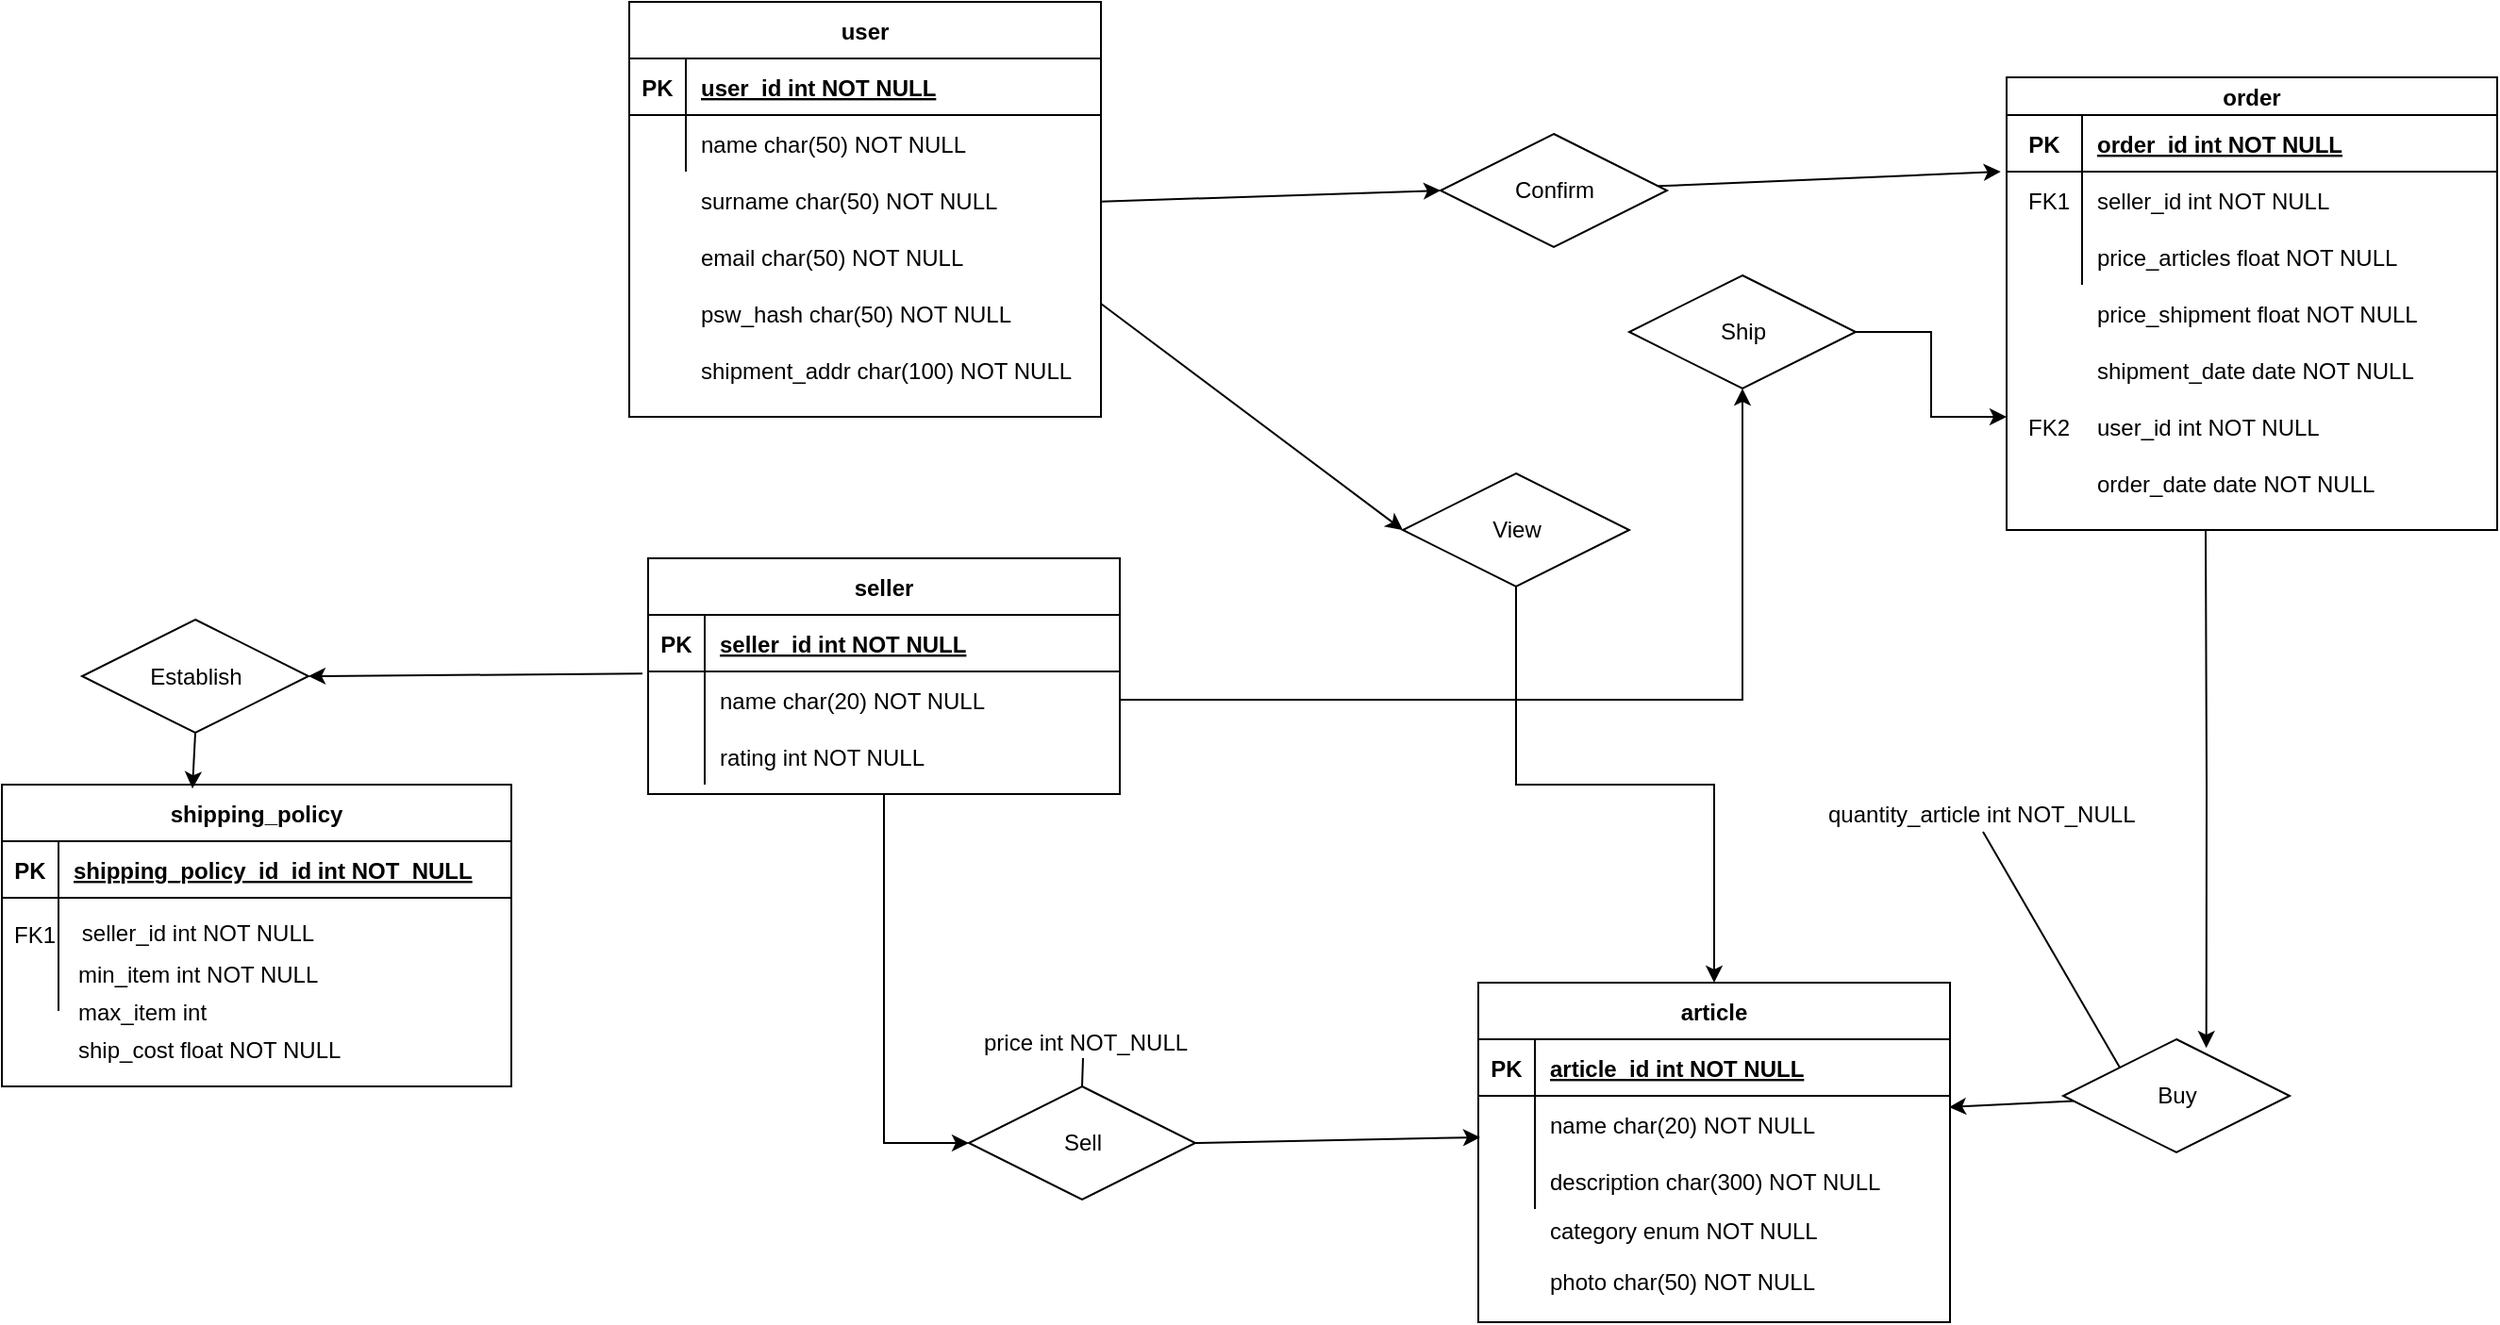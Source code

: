 <mxfile version="14.8.5" type="github"><diagram id="zE50emI2bZSmk3cahPMW" name="Page-1"><mxGraphModel dx="1422" dy="780" grid="1" gridSize="10" guides="1" tooltips="1" connect="1" arrows="1" fold="1" page="1" pageScale="1" pageWidth="1169" pageHeight="827" math="0" shadow="0"><root><mxCell id="0"/><mxCell id="1" parent="0"/><mxCell id="NpP26hr_2AuBsBTnyzgs-1" style="edgeStyle=orthogonalEdgeStyle;rounded=0;orthogonalLoop=1;jettySize=auto;html=1;entryX=0.632;entryY=0.077;entryDx=0;entryDy=0;entryPerimeter=0;" edge="1" parent="1" target="NpP26hr_2AuBsBTnyzgs-50"><mxGeometry relative="1" as="geometry"><mxPoint x="1208" y="320" as="sourcePoint"/></mxGeometry></mxCell><mxCell id="NpP26hr_2AuBsBTnyzgs-2" value="order" style="shape=table;startSize=20;container=1;collapsible=1;childLayout=tableLayout;fixedRows=1;rowLines=0;fontStyle=1;align=center;resizeLast=1;" vertex="1" parent="1"><mxGeometry x="1102.5" y="80" width="260" height="240" as="geometry"/></mxCell><mxCell id="NpP26hr_2AuBsBTnyzgs-3" value="" style="shape=partialRectangle;collapsible=0;dropTarget=0;pointerEvents=0;fillColor=none;points=[[0,0.5],[1,0.5]];portConstraint=eastwest;top=0;left=0;right=0;bottom=1;" vertex="1" parent="NpP26hr_2AuBsBTnyzgs-2"><mxGeometry y="20" width="260" height="30" as="geometry"/></mxCell><mxCell id="NpP26hr_2AuBsBTnyzgs-4" value="PK" style="shape=partialRectangle;overflow=hidden;connectable=0;fillColor=none;top=0;left=0;bottom=0;right=0;fontStyle=1;" vertex="1" parent="NpP26hr_2AuBsBTnyzgs-3"><mxGeometry width="40" height="30" as="geometry"/></mxCell><mxCell id="NpP26hr_2AuBsBTnyzgs-5" value="order_id int NOT NULL " style="shape=partialRectangle;overflow=hidden;connectable=0;fillColor=none;top=0;left=0;bottom=0;right=0;align=left;spacingLeft=6;fontStyle=5;" vertex="1" parent="NpP26hr_2AuBsBTnyzgs-3"><mxGeometry x="40" width="220" height="30" as="geometry"/></mxCell><mxCell id="NpP26hr_2AuBsBTnyzgs-6" value="" style="shape=partialRectangle;collapsible=0;dropTarget=0;pointerEvents=0;fillColor=none;points=[[0,0.5],[1,0.5]];portConstraint=eastwest;top=0;left=0;right=0;bottom=0;" vertex="1" parent="NpP26hr_2AuBsBTnyzgs-2"><mxGeometry y="50" width="260" height="30" as="geometry"/></mxCell><mxCell id="NpP26hr_2AuBsBTnyzgs-7" value="" style="shape=partialRectangle;overflow=hidden;connectable=0;fillColor=none;top=0;left=0;bottom=0;right=0;" vertex="1" parent="NpP26hr_2AuBsBTnyzgs-6"><mxGeometry width="40" height="30" as="geometry"/></mxCell><mxCell id="NpP26hr_2AuBsBTnyzgs-8" value="seller_id int NOT NULL" style="shape=partialRectangle;overflow=hidden;connectable=0;fillColor=none;top=0;left=0;bottom=0;right=0;align=left;spacingLeft=6;" vertex="1" parent="NpP26hr_2AuBsBTnyzgs-6"><mxGeometry x="40" width="220" height="30" as="geometry"/></mxCell><mxCell id="NpP26hr_2AuBsBTnyzgs-9" value="" style="shape=partialRectangle;collapsible=0;dropTarget=0;pointerEvents=0;fillColor=none;points=[[0,0.5],[1,0.5]];portConstraint=eastwest;top=0;left=0;right=0;bottom=0;" vertex="1" parent="NpP26hr_2AuBsBTnyzgs-2"><mxGeometry y="80" width="260" height="30" as="geometry"/></mxCell><mxCell id="NpP26hr_2AuBsBTnyzgs-10" value="" style="shape=partialRectangle;overflow=hidden;connectable=0;fillColor=none;top=0;left=0;bottom=0;right=0;" vertex="1" parent="NpP26hr_2AuBsBTnyzgs-9"><mxGeometry width="40" height="30" as="geometry"/></mxCell><mxCell id="NpP26hr_2AuBsBTnyzgs-11" value="price_articles float NOT NULL" style="shape=partialRectangle;overflow=hidden;connectable=0;fillColor=none;top=0;left=0;bottom=0;right=0;align=left;spacingLeft=6;" vertex="1" parent="NpP26hr_2AuBsBTnyzgs-9"><mxGeometry x="40" width="220" height="30" as="geometry"/></mxCell><mxCell id="NpP26hr_2AuBsBTnyzgs-12" value="article" style="shape=table;startSize=30;container=1;collapsible=1;childLayout=tableLayout;fixedRows=1;rowLines=0;fontStyle=1;align=center;resizeLast=1;" vertex="1" parent="1"><mxGeometry x="822.5" y="560" width="250" height="180" as="geometry"/></mxCell><mxCell id="NpP26hr_2AuBsBTnyzgs-13" value="" style="shape=partialRectangle;collapsible=0;dropTarget=0;pointerEvents=0;fillColor=none;points=[[0,0.5],[1,0.5]];portConstraint=eastwest;top=0;left=0;right=0;bottom=1;" vertex="1" parent="NpP26hr_2AuBsBTnyzgs-12"><mxGeometry y="30" width="250" height="30" as="geometry"/></mxCell><mxCell id="NpP26hr_2AuBsBTnyzgs-14" value="PK" style="shape=partialRectangle;overflow=hidden;connectable=0;fillColor=none;top=0;left=0;bottom=0;right=0;fontStyle=1;" vertex="1" parent="NpP26hr_2AuBsBTnyzgs-13"><mxGeometry width="30" height="30" as="geometry"/></mxCell><mxCell id="NpP26hr_2AuBsBTnyzgs-15" value="article_id int NOT NULL " style="shape=partialRectangle;overflow=hidden;connectable=0;fillColor=none;top=0;left=0;bottom=0;right=0;align=left;spacingLeft=6;fontStyle=5;" vertex="1" parent="NpP26hr_2AuBsBTnyzgs-13"><mxGeometry x="30" width="220" height="30" as="geometry"/></mxCell><mxCell id="NpP26hr_2AuBsBTnyzgs-16" value="" style="shape=partialRectangle;collapsible=0;dropTarget=0;pointerEvents=0;fillColor=none;points=[[0,0.5],[1,0.5]];portConstraint=eastwest;top=0;left=0;right=0;bottom=0;" vertex="1" parent="NpP26hr_2AuBsBTnyzgs-12"><mxGeometry y="60" width="250" height="30" as="geometry"/></mxCell><mxCell id="NpP26hr_2AuBsBTnyzgs-17" value="" style="shape=partialRectangle;overflow=hidden;connectable=0;fillColor=none;top=0;left=0;bottom=0;right=0;" vertex="1" parent="NpP26hr_2AuBsBTnyzgs-16"><mxGeometry width="30" height="30" as="geometry"/></mxCell><mxCell id="NpP26hr_2AuBsBTnyzgs-18" value="name char(20) NOT NULL" style="shape=partialRectangle;overflow=hidden;connectable=0;fillColor=none;top=0;left=0;bottom=0;right=0;align=left;spacingLeft=6;" vertex="1" parent="NpP26hr_2AuBsBTnyzgs-16"><mxGeometry x="30" width="220" height="30" as="geometry"/></mxCell><mxCell id="NpP26hr_2AuBsBTnyzgs-19" value="" style="shape=partialRectangle;collapsible=0;dropTarget=0;pointerEvents=0;fillColor=none;points=[[0,0.5],[1,0.5]];portConstraint=eastwest;top=0;left=0;right=0;bottom=0;" vertex="1" parent="NpP26hr_2AuBsBTnyzgs-12"><mxGeometry y="90" width="250" height="30" as="geometry"/></mxCell><mxCell id="NpP26hr_2AuBsBTnyzgs-20" value="" style="shape=partialRectangle;overflow=hidden;connectable=0;fillColor=none;top=0;left=0;bottom=0;right=0;" vertex="1" parent="NpP26hr_2AuBsBTnyzgs-19"><mxGeometry width="30" height="30" as="geometry"/></mxCell><mxCell id="NpP26hr_2AuBsBTnyzgs-21" value="description char(300) NOT NULL" style="shape=partialRectangle;overflow=hidden;connectable=0;fillColor=none;top=0;left=0;bottom=0;right=0;align=left;spacingLeft=6;" vertex="1" parent="NpP26hr_2AuBsBTnyzgs-19"><mxGeometry x="30" width="220" height="30" as="geometry"/></mxCell><mxCell id="NpP26hr_2AuBsBTnyzgs-22" style="rounded=0;orthogonalLoop=1;jettySize=auto;html=1;entryX=0;entryY=0.5;entryDx=0;entryDy=0;" edge="1" parent="1" source="NpP26hr_2AuBsBTnyzgs-23" target="NpP26hr_2AuBsBTnyzgs-56"><mxGeometry relative="1" as="geometry"/></mxCell><mxCell id="NpP26hr_2AuBsBTnyzgs-23" value="user" style="shape=table;startSize=30;container=1;collapsible=1;childLayout=tableLayout;fixedRows=1;rowLines=0;fontStyle=1;align=center;resizeLast=1;" vertex="1" parent="1"><mxGeometry x="372.5" y="40" width="250" height="220" as="geometry"/></mxCell><mxCell id="NpP26hr_2AuBsBTnyzgs-24" value="" style="shape=partialRectangle;collapsible=0;dropTarget=0;pointerEvents=0;fillColor=none;points=[[0,0.5],[1,0.5]];portConstraint=eastwest;top=0;left=0;right=0;bottom=1;" vertex="1" parent="NpP26hr_2AuBsBTnyzgs-23"><mxGeometry y="30" width="250" height="30" as="geometry"/></mxCell><mxCell id="NpP26hr_2AuBsBTnyzgs-25" value="PK" style="shape=partialRectangle;overflow=hidden;connectable=0;fillColor=none;top=0;left=0;bottom=0;right=0;fontStyle=1;" vertex="1" parent="NpP26hr_2AuBsBTnyzgs-24"><mxGeometry width="30" height="30" as="geometry"/></mxCell><mxCell id="NpP26hr_2AuBsBTnyzgs-26" value="user_id int NOT NULL " style="shape=partialRectangle;overflow=hidden;connectable=0;fillColor=none;top=0;left=0;bottom=0;right=0;align=left;spacingLeft=6;fontStyle=5;" vertex="1" parent="NpP26hr_2AuBsBTnyzgs-24"><mxGeometry x="30" width="220" height="30" as="geometry"/></mxCell><mxCell id="NpP26hr_2AuBsBTnyzgs-27" value="" style="shape=partialRectangle;collapsible=0;dropTarget=0;pointerEvents=0;fillColor=none;points=[[0,0.5],[1,0.5]];portConstraint=eastwest;top=0;left=0;right=0;bottom=0;" vertex="1" parent="NpP26hr_2AuBsBTnyzgs-23"><mxGeometry y="60" width="250" height="30" as="geometry"/></mxCell><mxCell id="NpP26hr_2AuBsBTnyzgs-28" value="" style="shape=partialRectangle;overflow=hidden;connectable=0;fillColor=none;top=0;left=0;bottom=0;right=0;" vertex="1" parent="NpP26hr_2AuBsBTnyzgs-27"><mxGeometry width="30" height="30" as="geometry"/></mxCell><mxCell id="NpP26hr_2AuBsBTnyzgs-29" value="name char(50) NOT NULL" style="shape=partialRectangle;overflow=hidden;connectable=0;fillColor=none;top=0;left=0;bottom=0;right=0;align=left;spacingLeft=6;" vertex="1" parent="NpP26hr_2AuBsBTnyzgs-27"><mxGeometry x="30" width="220" height="30" as="geometry"/></mxCell><mxCell id="NpP26hr_2AuBsBTnyzgs-30" value="category enum NOT NULL" style="shape=partialRectangle;overflow=hidden;connectable=0;fillColor=none;top=0;left=0;bottom=0;right=0;align=left;spacingLeft=6;" vertex="1" parent="1"><mxGeometry x="852.5" y="676" width="220" height="30" as="geometry"/></mxCell><mxCell id="NpP26hr_2AuBsBTnyzgs-31" value="photo char(50) NOT NULL" style="shape=partialRectangle;overflow=hidden;connectable=0;fillColor=none;top=0;left=0;bottom=0;right=0;align=left;spacingLeft=6;" vertex="1" parent="1"><mxGeometry x="852.5" y="703" width="220" height="30" as="geometry"/></mxCell><mxCell id="NpP26hr_2AuBsBTnyzgs-32" style="edgeStyle=orthogonalEdgeStyle;rounded=0;orthogonalLoop=1;jettySize=auto;html=1;" edge="1" parent="1" source="NpP26hr_2AuBsBTnyzgs-33" target="NpP26hr_2AuBsBTnyzgs-52"><mxGeometry relative="1" as="geometry"><Array as="points"><mxPoint x="507.5" y="645"/></Array></mxGeometry></mxCell><mxCell id="NpP26hr_2AuBsBTnyzgs-33" value="seller" style="shape=table;startSize=30;container=1;collapsible=1;childLayout=tableLayout;fixedRows=1;rowLines=0;fontStyle=1;align=center;resizeLast=1;" vertex="1" parent="1"><mxGeometry x="382.5" y="335" width="250" height="125" as="geometry"/></mxCell><mxCell id="NpP26hr_2AuBsBTnyzgs-34" value="" style="shape=partialRectangle;collapsible=0;dropTarget=0;pointerEvents=0;fillColor=none;points=[[0,0.5],[1,0.5]];portConstraint=eastwest;top=0;left=0;right=0;bottom=1;" vertex="1" parent="NpP26hr_2AuBsBTnyzgs-33"><mxGeometry y="30" width="250" height="30" as="geometry"/></mxCell><mxCell id="NpP26hr_2AuBsBTnyzgs-35" value="PK" style="shape=partialRectangle;overflow=hidden;connectable=0;fillColor=none;top=0;left=0;bottom=0;right=0;fontStyle=1;" vertex="1" parent="NpP26hr_2AuBsBTnyzgs-34"><mxGeometry width="30" height="30" as="geometry"/></mxCell><mxCell id="NpP26hr_2AuBsBTnyzgs-36" value="seller_id int NOT NULL " style="shape=partialRectangle;overflow=hidden;connectable=0;fillColor=none;top=0;left=0;bottom=0;right=0;align=left;spacingLeft=6;fontStyle=5;" vertex="1" parent="NpP26hr_2AuBsBTnyzgs-34"><mxGeometry x="30" width="220" height="30" as="geometry"/></mxCell><mxCell id="NpP26hr_2AuBsBTnyzgs-37" value="" style="shape=partialRectangle;collapsible=0;dropTarget=0;pointerEvents=0;fillColor=none;points=[[0,0.5],[1,0.5]];portConstraint=eastwest;top=0;left=0;right=0;bottom=0;" vertex="1" parent="NpP26hr_2AuBsBTnyzgs-33"><mxGeometry y="60" width="250" height="30" as="geometry"/></mxCell><mxCell id="NpP26hr_2AuBsBTnyzgs-38" value="" style="shape=partialRectangle;overflow=hidden;connectable=0;fillColor=none;top=0;left=0;bottom=0;right=0;" vertex="1" parent="NpP26hr_2AuBsBTnyzgs-37"><mxGeometry width="30" height="30" as="geometry"/></mxCell><mxCell id="NpP26hr_2AuBsBTnyzgs-39" value="name char(20) NOT NULL" style="shape=partialRectangle;overflow=hidden;connectable=0;fillColor=none;top=0;left=0;bottom=0;right=0;align=left;spacingLeft=6;" vertex="1" parent="NpP26hr_2AuBsBTnyzgs-37"><mxGeometry x="30" width="220" height="30" as="geometry"/></mxCell><mxCell id="NpP26hr_2AuBsBTnyzgs-40" value="" style="shape=partialRectangle;collapsible=0;dropTarget=0;pointerEvents=0;fillColor=none;points=[[0,0.5],[1,0.5]];portConstraint=eastwest;top=0;left=0;right=0;bottom=0;" vertex="1" parent="NpP26hr_2AuBsBTnyzgs-33"><mxGeometry y="90" width="250" height="30" as="geometry"/></mxCell><mxCell id="NpP26hr_2AuBsBTnyzgs-41" value="" style="shape=partialRectangle;overflow=hidden;connectable=0;fillColor=none;top=0;left=0;bottom=0;right=0;" vertex="1" parent="NpP26hr_2AuBsBTnyzgs-40"><mxGeometry width="30" height="30" as="geometry"/></mxCell><mxCell id="NpP26hr_2AuBsBTnyzgs-42" value="rating int NOT NULL" style="shape=partialRectangle;overflow=hidden;connectable=0;fillColor=none;top=0;left=0;bottom=0;right=0;align=left;spacingLeft=6;" vertex="1" parent="NpP26hr_2AuBsBTnyzgs-40"><mxGeometry x="30" width="220" height="30" as="geometry"/></mxCell><mxCell id="NpP26hr_2AuBsBTnyzgs-43" value="surname char(50) NOT NULL" style="shape=partialRectangle;overflow=hidden;connectable=0;fillColor=none;top=0;left=0;bottom=0;right=0;align=left;spacingLeft=6;" vertex="1" parent="1"><mxGeometry x="402.5" y="130" width="220" height="30" as="geometry"/></mxCell><mxCell id="NpP26hr_2AuBsBTnyzgs-44" value="email char(50) NOT NULL" style="shape=partialRectangle;overflow=hidden;connectable=0;fillColor=none;top=0;left=0;bottom=0;right=0;align=left;spacingLeft=6;" vertex="1" parent="1"><mxGeometry x="402.5" y="160" width="220" height="30" as="geometry"/></mxCell><mxCell id="NpP26hr_2AuBsBTnyzgs-45" value="psw_hash char(50) NOT NULL" style="shape=partialRectangle;overflow=hidden;connectable=0;fillColor=none;top=0;left=0;bottom=0;right=0;align=left;spacingLeft=6;" vertex="1" parent="1"><mxGeometry x="402.5" y="190" width="220" height="30" as="geometry"/></mxCell><mxCell id="NpP26hr_2AuBsBTnyzgs-46" value="shipment_addr char(100) NOT NULL" style="shape=partialRectangle;overflow=hidden;connectable=0;fillColor=none;top=0;left=0;bottom=0;right=0;align=left;spacingLeft=6;" vertex="1" parent="1"><mxGeometry x="402.5" y="220" width="220" height="30" as="geometry"/></mxCell><mxCell id="NpP26hr_2AuBsBTnyzgs-47" value="shipment_date date NOT NULL" style="shape=partialRectangle;overflow=hidden;connectable=0;fillColor=none;top=0;left=0;bottom=0;right=0;align=left;spacingLeft=6;" vertex="1" parent="1"><mxGeometry x="1142.5" y="220" width="220" height="30" as="geometry"/></mxCell><mxCell id="NpP26hr_2AuBsBTnyzgs-48" value="FK1" style="shape=partialRectangle;overflow=hidden;connectable=0;fillColor=none;top=0;left=0;bottom=0;right=0;" vertex="1" parent="1"><mxGeometry x="1110" y="130" width="30" height="30" as="geometry"/></mxCell><mxCell id="NpP26hr_2AuBsBTnyzgs-49" style="edgeStyle=none;rounded=0;orthogonalLoop=1;jettySize=auto;html=1;entryX=0.998;entryY=0.2;entryDx=0;entryDy=0;entryPerimeter=0;" edge="1" parent="1" source="NpP26hr_2AuBsBTnyzgs-50" target="NpP26hr_2AuBsBTnyzgs-16"><mxGeometry relative="1" as="geometry"><mxPoint x="1073" y="626" as="targetPoint"/></mxGeometry></mxCell><mxCell id="NpP26hr_2AuBsBTnyzgs-50" value="Buy" style="shape=rhombus;perimeter=rhombusPerimeter;whiteSpace=wrap;html=1;align=center;" vertex="1" parent="1"><mxGeometry x="1132.5" y="590" width="120" height="60" as="geometry"/></mxCell><mxCell id="NpP26hr_2AuBsBTnyzgs-51" style="edgeStyle=none;rounded=0;orthogonalLoop=1;jettySize=auto;html=1;exitX=1;exitY=0.5;exitDx=0;exitDy=0;entryX=0.004;entryY=0.733;entryDx=0;entryDy=0;entryPerimeter=0;" edge="1" parent="1" source="NpP26hr_2AuBsBTnyzgs-52" target="NpP26hr_2AuBsBTnyzgs-16"><mxGeometry relative="1" as="geometry"/></mxCell><mxCell id="NpP26hr_2AuBsBTnyzgs-52" value="Sell" style="shape=rhombus;perimeter=rhombusPerimeter;whiteSpace=wrap;html=1;align=center;" vertex="1" parent="1"><mxGeometry x="552.5" y="615" width="120" height="60" as="geometry"/></mxCell><mxCell id="NpP26hr_2AuBsBTnyzgs-53" value="user_id int NOT NULL " style="shape=partialRectangle;overflow=hidden;connectable=0;fillColor=none;top=0;left=0;bottom=0;right=0;align=left;spacingLeft=6;fontStyle=0;" vertex="1" parent="1"><mxGeometry x="1142.5" y="250" width="220" height="30" as="geometry"/></mxCell><mxCell id="NpP26hr_2AuBsBTnyzgs-54" value="FK2" style="shape=partialRectangle;overflow=hidden;connectable=0;fillColor=none;top=0;left=0;bottom=0;right=0;" vertex="1" parent="1"><mxGeometry x="1110" y="250" width="30" height="30" as="geometry"/></mxCell><mxCell id="NpP26hr_2AuBsBTnyzgs-55" style="edgeStyle=none;rounded=0;orthogonalLoop=1;jettySize=auto;html=1;entryX=-0.012;entryY=0;entryDx=0;entryDy=0;entryPerimeter=0;" edge="1" parent="1" source="NpP26hr_2AuBsBTnyzgs-56" target="NpP26hr_2AuBsBTnyzgs-6"><mxGeometry relative="1" as="geometry"/></mxCell><mxCell id="NpP26hr_2AuBsBTnyzgs-56" value="Confirm" style="shape=rhombus;perimeter=rhombusPerimeter;whiteSpace=wrap;html=1;align=center;strokeColor=#000000;" vertex="1" parent="1"><mxGeometry x="802.5" y="110" width="120" height="60" as="geometry"/></mxCell><mxCell id="NpP26hr_2AuBsBTnyzgs-57" value="price int NOT_NULL" style="shape=partialRectangle;connectable=0;fillColor=none;top=0;left=0;bottom=0;right=0;align=left;spacingLeft=6;overflow=hidden;" vertex="1" parent="1"><mxGeometry x="552.5" y="581" width="195" height="20" as="geometry"/></mxCell><mxCell id="NpP26hr_2AuBsBTnyzgs-58" value="quantity_article int NOT_NULL" style="shape=partialRectangle;connectable=0;fillColor=none;top=0;left=0;bottom=0;right=0;align=left;spacingLeft=6;overflow=hidden;" vertex="1" parent="1"><mxGeometry x="1000" y="450" width="190" height="40" as="geometry"/></mxCell><mxCell id="NpP26hr_2AuBsBTnyzgs-59" style="edgeStyle=orthogonalEdgeStyle;rounded=0;orthogonalLoop=1;jettySize=auto;html=1;entryX=0;entryY=0.75;entryDx=0;entryDy=0;" edge="1" parent="1" source="NpP26hr_2AuBsBTnyzgs-60" target="NpP26hr_2AuBsBTnyzgs-2"><mxGeometry relative="1" as="geometry"/></mxCell><mxCell id="NpP26hr_2AuBsBTnyzgs-60" value="Ship" style="shape=rhombus;perimeter=rhombusPerimeter;whiteSpace=wrap;html=1;align=center;" vertex="1" parent="1"><mxGeometry x="902.5" y="185" width="120" height="60" as="geometry"/></mxCell><mxCell id="NpP26hr_2AuBsBTnyzgs-61" style="edgeStyle=orthogonalEdgeStyle;rounded=0;orthogonalLoop=1;jettySize=auto;html=1;" edge="1" parent="1" source="NpP26hr_2AuBsBTnyzgs-37" target="NpP26hr_2AuBsBTnyzgs-60"><mxGeometry relative="1" as="geometry"/></mxCell><mxCell id="NpP26hr_2AuBsBTnyzgs-62" value="shipping_policy" style="shape=table;startSize=30;container=1;collapsible=1;childLayout=tableLayout;fixedRows=1;rowLines=0;fontStyle=1;align=center;resizeLast=1;" vertex="1" parent="1"><mxGeometry x="40" y="455" width="270" height="160" as="geometry"/></mxCell><mxCell id="NpP26hr_2AuBsBTnyzgs-63" value="" style="shape=partialRectangle;collapsible=0;dropTarget=0;pointerEvents=0;fillColor=none;top=0;left=0;bottom=1;right=0;points=[[0,0.5],[1,0.5]];portConstraint=eastwest;" vertex="1" parent="NpP26hr_2AuBsBTnyzgs-62"><mxGeometry y="30" width="270" height="30" as="geometry"/></mxCell><mxCell id="NpP26hr_2AuBsBTnyzgs-64" value="PK" style="shape=partialRectangle;connectable=0;fillColor=none;top=0;left=0;bottom=0;right=0;fontStyle=1;overflow=hidden;" vertex="1" parent="NpP26hr_2AuBsBTnyzgs-63"><mxGeometry width="30" height="30" as="geometry"/></mxCell><mxCell id="NpP26hr_2AuBsBTnyzgs-65" value="shipping_policy_id_id int NOT_NULL" style="shape=partialRectangle;connectable=0;fillColor=none;top=0;left=0;bottom=0;right=0;align=left;spacingLeft=6;fontStyle=5;overflow=hidden;" vertex="1" parent="NpP26hr_2AuBsBTnyzgs-63"><mxGeometry x="30" width="240" height="30" as="geometry"/></mxCell><mxCell id="NpP26hr_2AuBsBTnyzgs-66" value="" style="shape=partialRectangle;collapsible=0;dropTarget=0;pointerEvents=0;fillColor=none;top=0;left=0;bottom=0;right=0;points=[[0,0.5],[1,0.5]];portConstraint=eastwest;" vertex="1" parent="NpP26hr_2AuBsBTnyzgs-62"><mxGeometry y="60" width="270" height="30" as="geometry"/></mxCell><mxCell id="NpP26hr_2AuBsBTnyzgs-67" value="" style="shape=partialRectangle;connectable=0;fillColor=none;top=0;left=0;bottom=0;right=0;editable=1;overflow=hidden;" vertex="1" parent="NpP26hr_2AuBsBTnyzgs-66"><mxGeometry width="30" height="30" as="geometry"/></mxCell><mxCell id="NpP26hr_2AuBsBTnyzgs-68" value="" style="shape=partialRectangle;connectable=0;fillColor=none;top=0;left=0;bottom=0;right=0;align=left;spacingLeft=6;overflow=hidden;" vertex="1" parent="NpP26hr_2AuBsBTnyzgs-66"><mxGeometry x="30" width="240" height="30" as="geometry"/></mxCell><mxCell id="NpP26hr_2AuBsBTnyzgs-69" value="" style="shape=partialRectangle;collapsible=0;dropTarget=0;pointerEvents=0;fillColor=none;top=0;left=0;bottom=0;right=0;points=[[0,0.5],[1,0.5]];portConstraint=eastwest;" vertex="1" parent="NpP26hr_2AuBsBTnyzgs-62"><mxGeometry y="90" width="270" height="30" as="geometry"/></mxCell><mxCell id="NpP26hr_2AuBsBTnyzgs-70" value="" style="shape=partialRectangle;connectable=0;fillColor=none;top=0;left=0;bottom=0;right=0;editable=1;overflow=hidden;" vertex="1" parent="NpP26hr_2AuBsBTnyzgs-69"><mxGeometry width="30" height="30" as="geometry"/></mxCell><mxCell id="NpP26hr_2AuBsBTnyzgs-71" value="" style="shape=partialRectangle;connectable=0;fillColor=none;top=0;left=0;bottom=0;right=0;align=left;spacingLeft=6;overflow=hidden;" vertex="1" parent="NpP26hr_2AuBsBTnyzgs-69"><mxGeometry x="30" width="240" height="30" as="geometry"/></mxCell><mxCell id="NpP26hr_2AuBsBTnyzgs-72" style="edgeStyle=none;rounded=0;orthogonalLoop=1;jettySize=auto;html=1;exitX=0.5;exitY=1;exitDx=0;exitDy=0;entryX=0.374;entryY=0.013;entryDx=0;entryDy=0;entryPerimeter=0;" edge="1" parent="1" source="NpP26hr_2AuBsBTnyzgs-73" target="NpP26hr_2AuBsBTnyzgs-62"><mxGeometry relative="1" as="geometry"/></mxCell><mxCell id="NpP26hr_2AuBsBTnyzgs-73" value="Establish" style="shape=rhombus;perimeter=rhombusPerimeter;whiteSpace=wrap;html=1;align=center;" vertex="1" parent="1"><mxGeometry x="82.5" y="367.5" width="120" height="60" as="geometry"/></mxCell><mxCell id="NpP26hr_2AuBsBTnyzgs-74" value="min_item int NOT NULL" style="shape=partialRectangle;overflow=hidden;connectable=0;fillColor=none;top=0;left=0;bottom=0;right=0;align=left;spacingLeft=6;" vertex="1" parent="1"><mxGeometry x="72.5" y="540" width="220" height="30" as="geometry"/></mxCell><mxCell id="NpP26hr_2AuBsBTnyzgs-75" value="max_item int" style="shape=partialRectangle;overflow=hidden;connectable=0;fillColor=none;top=0;left=0;bottom=0;right=0;align=left;spacingLeft=6;" vertex="1" parent="1"><mxGeometry x="72.5" y="560" width="220" height="30" as="geometry"/></mxCell><mxCell id="NpP26hr_2AuBsBTnyzgs-76" value="ship_cost float NOT NULL" style="shape=partialRectangle;overflow=hidden;connectable=0;fillColor=none;top=0;left=0;bottom=0;right=0;align=left;spacingLeft=6;" vertex="1" parent="1"><mxGeometry x="72.5" y="580" width="220" height="30" as="geometry"/></mxCell><mxCell id="NpP26hr_2AuBsBTnyzgs-77" value="FK1" style="shape=partialRectangle;overflow=hidden;connectable=0;fillColor=none;top=0;left=0;bottom=0;right=0;" vertex="1" parent="1"><mxGeometry x="42.5" y="519" width="30" height="30" as="geometry"/></mxCell><mxCell id="NpP26hr_2AuBsBTnyzgs-78" style="edgeStyle=none;rounded=0;orthogonalLoop=1;jettySize=auto;html=1;exitX=-0.012;exitY=0.039;exitDx=0;exitDy=0;exitPerimeter=0;entryX=1;entryY=0.5;entryDx=0;entryDy=0;" edge="1" parent="1" source="NpP26hr_2AuBsBTnyzgs-37" target="NpP26hr_2AuBsBTnyzgs-73"><mxGeometry relative="1" as="geometry"><mxPoint x="164.628" y="458.936" as="sourcePoint"/><mxPoint x="166.176" y="480" as="targetPoint"/></mxGeometry></mxCell><mxCell id="NpP26hr_2AuBsBTnyzgs-79" style="edgeStyle=orthogonalEdgeStyle;rounded=0;orthogonalLoop=1;jettySize=auto;html=1;" edge="1" parent="1" source="NpP26hr_2AuBsBTnyzgs-80" target="NpP26hr_2AuBsBTnyzgs-12"><mxGeometry relative="1" as="geometry"/></mxCell><mxCell id="NpP26hr_2AuBsBTnyzgs-80" value="View" style="shape=rhombus;perimeter=rhombusPerimeter;whiteSpace=wrap;html=1;align=center;strokeColor=#000000;" vertex="1" parent="1"><mxGeometry x="782.5" y="290" width="120" height="60" as="geometry"/></mxCell><mxCell id="NpP26hr_2AuBsBTnyzgs-81" value="" style="endArrow=classic;html=1;entryX=0;entryY=0.5;entryDx=0;entryDy=0;" edge="1" parent="1" target="NpP26hr_2AuBsBTnyzgs-80"><mxGeometry width="50" height="50" relative="1" as="geometry"><mxPoint x="622.5" y="200" as="sourcePoint"/><mxPoint x="692.5" y="370" as="targetPoint"/></mxGeometry></mxCell><mxCell id="NpP26hr_2AuBsBTnyzgs-82" value="seller_id int NOT NULL" style="text;html=1;strokeColor=none;fillColor=none;align=center;verticalAlign=middle;whiteSpace=wrap;rounded=0;" vertex="1" parent="1"><mxGeometry x="74.75" y="524" width="137.5" height="20" as="geometry"/></mxCell><mxCell id="NpP26hr_2AuBsBTnyzgs-83" value="order_date date NOT NULL" style="shape=partialRectangle;overflow=hidden;connectable=0;fillColor=none;top=0;left=0;bottom=0;right=0;align=left;spacingLeft=6;" vertex="1" parent="1"><mxGeometry x="1142.5" y="280" width="220" height="30" as="geometry"/></mxCell><mxCell id="NpP26hr_2AuBsBTnyzgs-84" value="price_shipment float NOT NULL" style="shape=partialRectangle;overflow=hidden;connectable=0;fillColor=none;top=0;left=0;bottom=0;right=0;align=left;spacingLeft=6;" vertex="1" parent="1"><mxGeometry x="1142.5" y="190" width="220" height="30" as="geometry"/></mxCell><mxCell id="NpP26hr_2AuBsBTnyzgs-85" value="" style="endArrow=none;html=1;exitX=0.5;exitY=0;exitDx=0;exitDy=0;" edge="1" parent="1" source="NpP26hr_2AuBsBTnyzgs-52"><mxGeometry width="50" height="50" relative="1" as="geometry"><mxPoint x="680" y="450" as="sourcePoint"/><mxPoint x="613" y="600" as="targetPoint"/></mxGeometry></mxCell><mxCell id="NpP26hr_2AuBsBTnyzgs-86" value="" style="endArrow=none;html=1;entryX=0;entryY=0;entryDx=0;entryDy=0;" edge="1" parent="1" target="NpP26hr_2AuBsBTnyzgs-50"><mxGeometry width="50" height="50" relative="1" as="geometry"><mxPoint x="1090" y="480" as="sourcePoint"/><mxPoint x="730" y="400" as="targetPoint"/></mxGeometry></mxCell></root></mxGraphModel></diagram></mxfile>